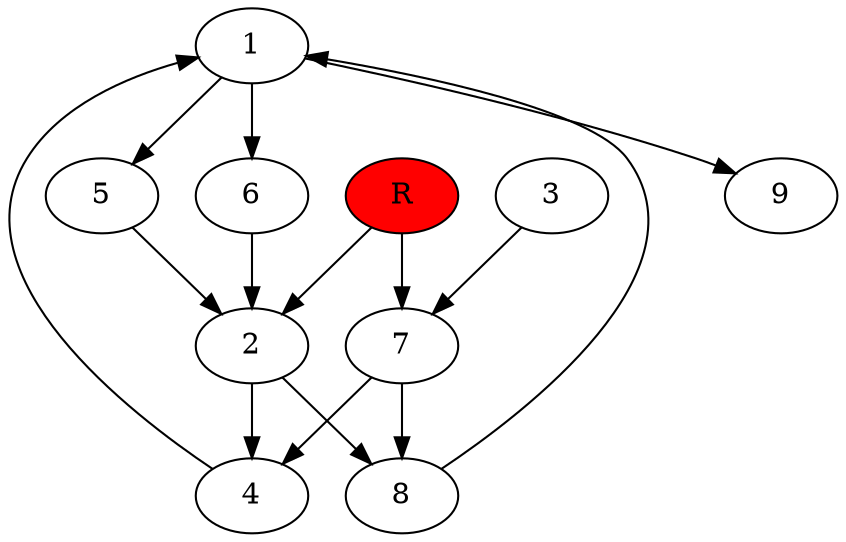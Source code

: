 digraph prb5626 {
	1
	2
	3
	4
	5
	6
	7
	8
	R [fillcolor="#ff0000" style=filled]
	1 -> 5
	1 -> 6
	1 -> 9
	2 -> 4
	2 -> 8
	3 -> 7
	4 -> 1
	5 -> 2
	6 -> 2
	7 -> 4
	7 -> 8
	8 -> 1
	R -> 2
	R -> 7
}
